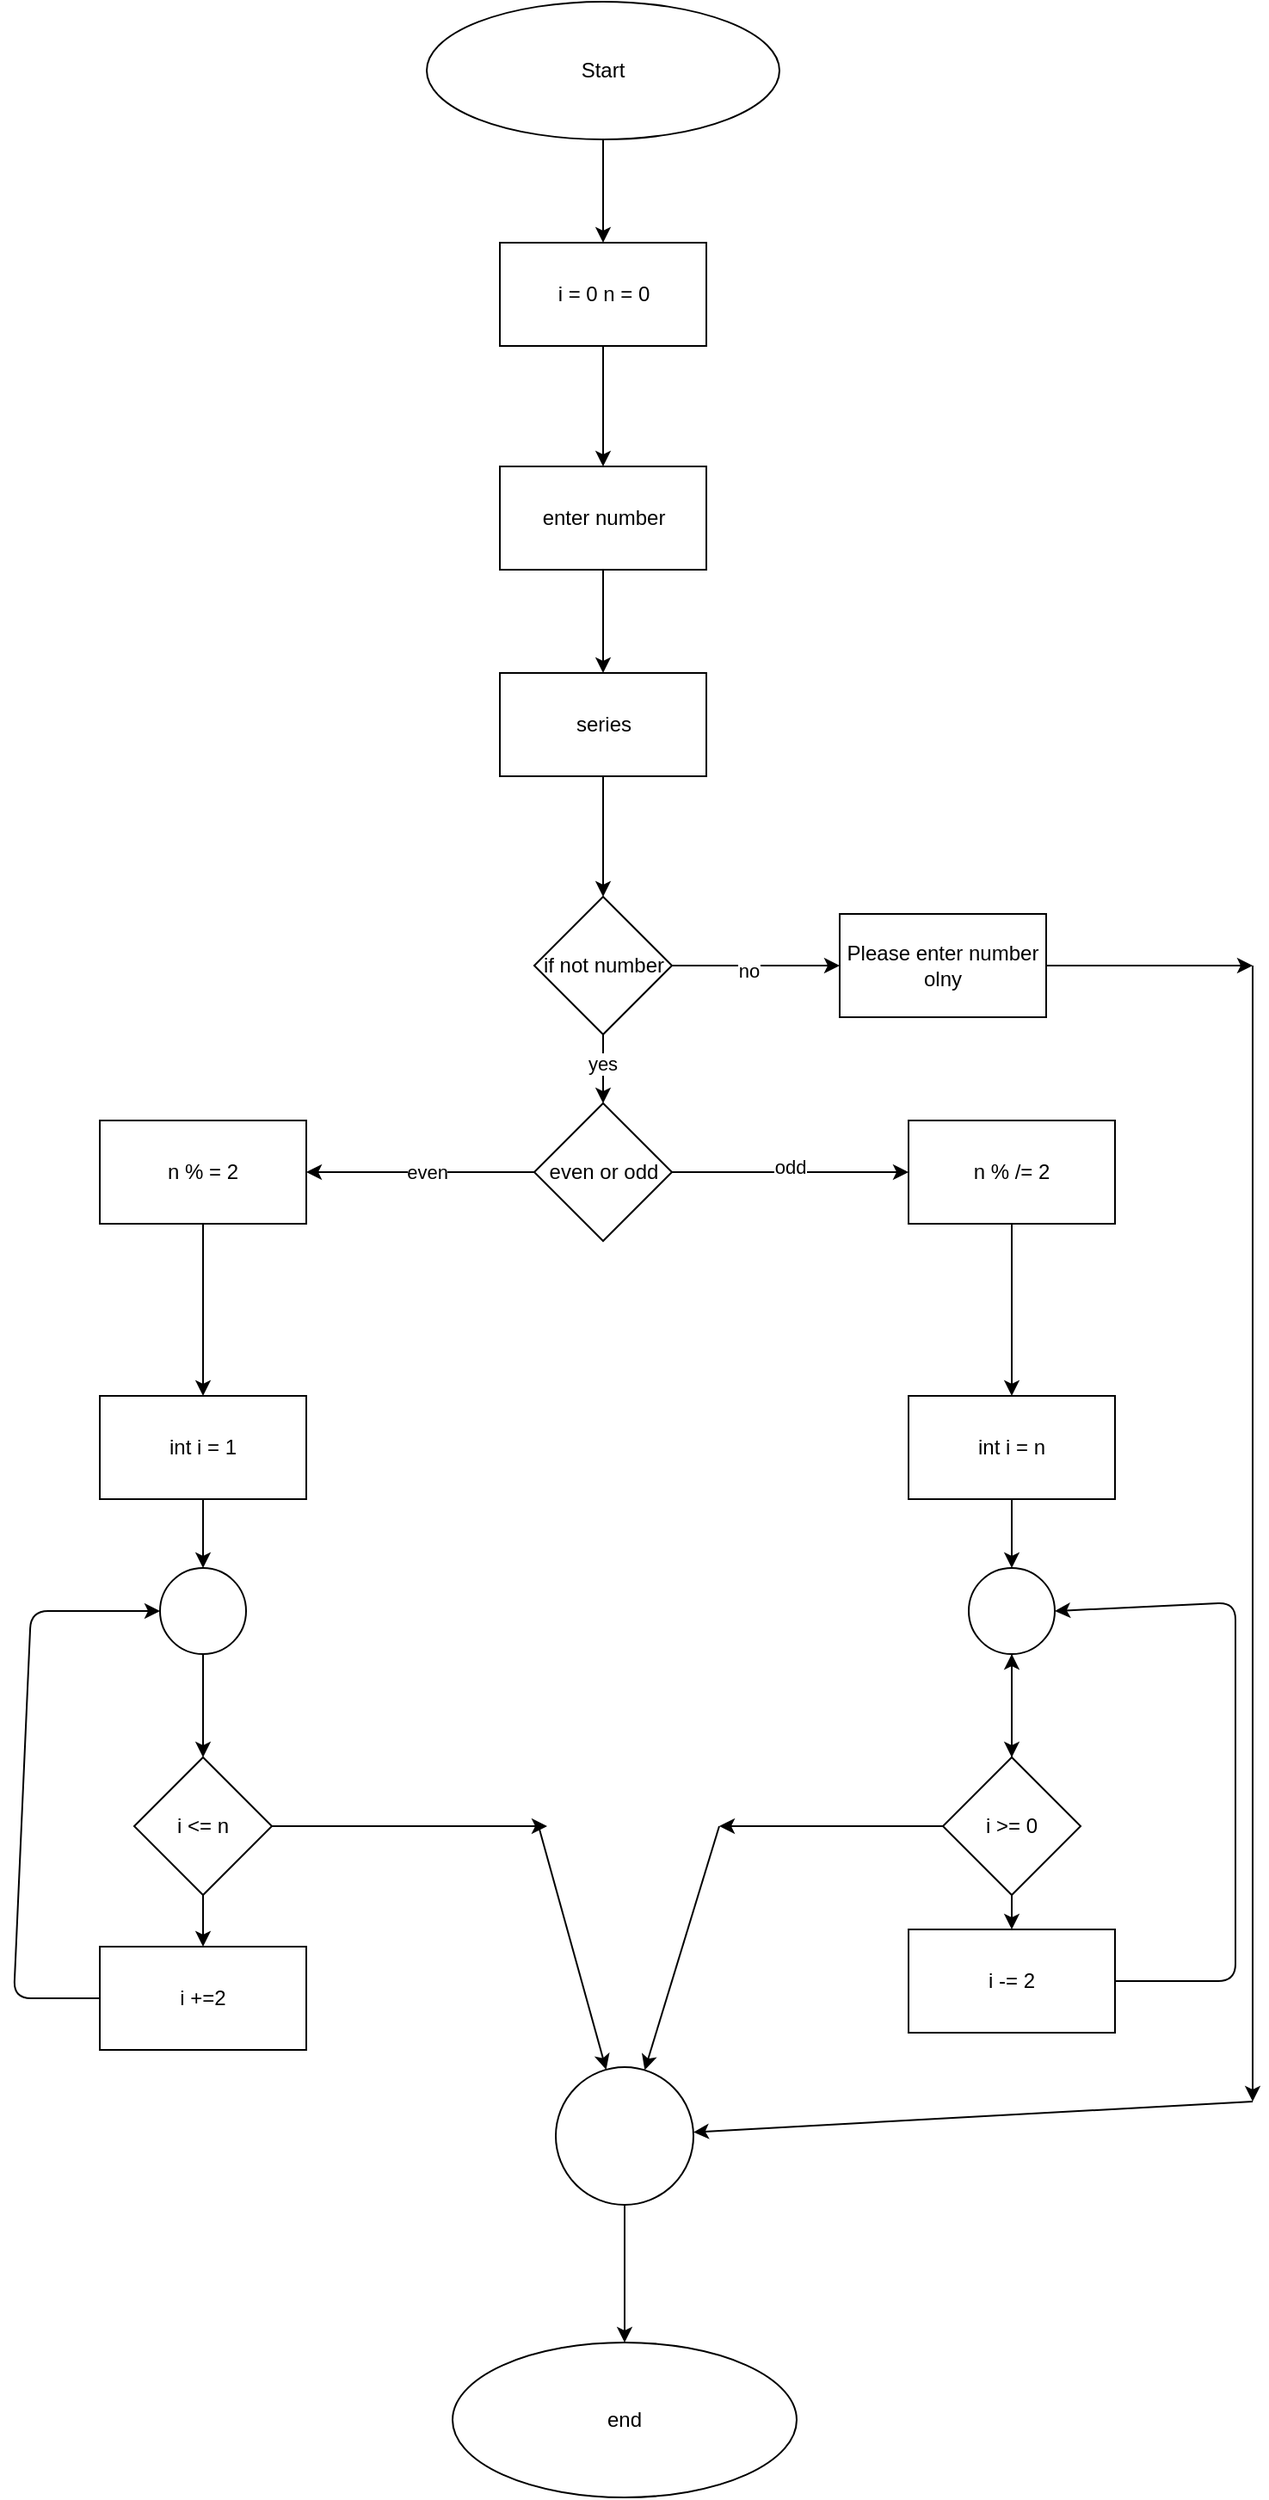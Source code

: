 <mxfile>
    <diagram id="mFd_S09Y4g0HvjqEEPVY" name="Page-1">
        <mxGraphModel dx="1975" dy="1431" grid="1" gridSize="10" guides="1" tooltips="1" connect="1" arrows="1" fold="1" page="1" pageScale="1" pageWidth="850" pageHeight="1100" math="0" shadow="0">
            <root>
                <mxCell id="0"/>
                <mxCell id="1" parent="0"/>
                <mxCell id="3" style="edgeStyle=none;html=1;" edge="1" parent="1" source="2" target="4">
                    <mxGeometry relative="1" as="geometry">
                        <mxPoint x="412.5" y="220" as="targetPoint"/>
                    </mxGeometry>
                </mxCell>
                <mxCell id="2" value="Start" style="ellipse;whiteSpace=wrap;html=1;" vertex="1" parent="1">
                    <mxGeometry x="310" y="40" width="205" height="80" as="geometry"/>
                </mxCell>
                <mxCell id="6" style="edgeStyle=none;html=1;entryX=0.5;entryY=0;entryDx=0;entryDy=0;" edge="1" parent="1" source="4" target="5">
                    <mxGeometry relative="1" as="geometry"/>
                </mxCell>
                <mxCell id="4" value="i = 0 n = 0" style="rounded=0;whiteSpace=wrap;html=1;" vertex="1" parent="1">
                    <mxGeometry x="352.5" y="180" width="120" height="60" as="geometry"/>
                </mxCell>
                <mxCell id="7" style="edgeStyle=none;html=1;" edge="1" parent="1" source="5" target="8">
                    <mxGeometry relative="1" as="geometry">
                        <mxPoint x="412.5" y="460" as="targetPoint"/>
                    </mxGeometry>
                </mxCell>
                <mxCell id="5" value="enter number" style="rounded=0;whiteSpace=wrap;html=1;" vertex="1" parent="1">
                    <mxGeometry x="352.5" y="310" width="120" height="60" as="geometry"/>
                </mxCell>
                <mxCell id="10" style="edgeStyle=none;html=1;entryX=0.5;entryY=0;entryDx=0;entryDy=0;" edge="1" parent="1" source="8" target="9">
                    <mxGeometry relative="1" as="geometry"/>
                </mxCell>
                <mxCell id="8" value="series" style="rounded=0;whiteSpace=wrap;html=1;" vertex="1" parent="1">
                    <mxGeometry x="352.5" y="430" width="120" height="60" as="geometry"/>
                </mxCell>
                <mxCell id="11" style="edgeStyle=none;html=1;" edge="1" parent="1" source="9" target="14">
                    <mxGeometry relative="1" as="geometry">
                        <mxPoint x="610" y="600" as="targetPoint"/>
                    </mxGeometry>
                </mxCell>
                <mxCell id="60" value="no" style="edgeLabel;html=1;align=center;verticalAlign=middle;resizable=0;points=[];" vertex="1" connectable="0" parent="11">
                    <mxGeometry x="-0.108" y="-3" relative="1" as="geometry">
                        <mxPoint x="1" as="offset"/>
                    </mxGeometry>
                </mxCell>
                <mxCell id="15" style="edgeStyle=none;html=1;" edge="1" parent="1" source="9" target="16">
                    <mxGeometry relative="1" as="geometry">
                        <mxPoint x="412.5" y="720" as="targetPoint"/>
                    </mxGeometry>
                </mxCell>
                <mxCell id="61" value="yes" style="edgeLabel;html=1;align=center;verticalAlign=middle;resizable=0;points=[];" vertex="1" connectable="0" parent="15">
                    <mxGeometry x="-0.15" y="-1" relative="1" as="geometry">
                        <mxPoint as="offset"/>
                    </mxGeometry>
                </mxCell>
                <mxCell id="9" value="if not number" style="rhombus;whiteSpace=wrap;html=1;" vertex="1" parent="1">
                    <mxGeometry x="372.5" y="560" width="80" height="80" as="geometry"/>
                </mxCell>
                <mxCell id="41" style="edgeStyle=none;html=1;" edge="1" parent="1" source="14">
                    <mxGeometry relative="1" as="geometry">
                        <mxPoint x="790" y="600" as="targetPoint"/>
                    </mxGeometry>
                </mxCell>
                <mxCell id="14" value="Please enter number olny" style="rounded=0;whiteSpace=wrap;html=1;" vertex="1" parent="1">
                    <mxGeometry x="550" y="570" width="120" height="60" as="geometry"/>
                </mxCell>
                <mxCell id="17" style="edgeStyle=none;html=1;" edge="1" parent="1" source="16">
                    <mxGeometry relative="1" as="geometry">
                        <mxPoint x="590" y="720" as="targetPoint"/>
                    </mxGeometry>
                </mxCell>
                <mxCell id="18" value="odd" style="edgeLabel;html=1;align=center;verticalAlign=middle;resizable=0;points=[];" vertex="1" connectable="0" parent="17">
                    <mxGeometry x="-0.018" y="3" relative="1" as="geometry">
                        <mxPoint x="1" as="offset"/>
                    </mxGeometry>
                </mxCell>
                <mxCell id="19" style="edgeStyle=none;html=1;" edge="1" parent="1" source="16">
                    <mxGeometry relative="1" as="geometry">
                        <mxPoint x="240" y="720" as="targetPoint"/>
                    </mxGeometry>
                </mxCell>
                <mxCell id="20" value="even" style="edgeLabel;html=1;align=center;verticalAlign=middle;resizable=0;points=[];" vertex="1" connectable="0" parent="19">
                    <mxGeometry x="-0.042" relative="1" as="geometry">
                        <mxPoint x="1" as="offset"/>
                    </mxGeometry>
                </mxCell>
                <mxCell id="16" value="even or odd" style="rhombus;whiteSpace=wrap;html=1;" vertex="1" parent="1">
                    <mxGeometry x="372.5" y="680" width="80" height="80" as="geometry"/>
                </mxCell>
                <mxCell id="22" style="edgeStyle=none;html=1;" edge="1" parent="1" source="21">
                    <mxGeometry relative="1" as="geometry">
                        <mxPoint x="180" y="850" as="targetPoint"/>
                    </mxGeometry>
                </mxCell>
                <mxCell id="21" value="n % = 2" style="rounded=0;whiteSpace=wrap;html=1;" vertex="1" parent="1">
                    <mxGeometry x="120" y="690" width="120" height="60" as="geometry"/>
                </mxCell>
                <mxCell id="25" style="edgeStyle=none;html=1;entryX=0.5;entryY=0;entryDx=0;entryDy=0;" edge="1" parent="1" source="23" target="24">
                    <mxGeometry relative="1" as="geometry"/>
                </mxCell>
                <mxCell id="23" value="int i = 1" style="rounded=0;whiteSpace=wrap;html=1;" vertex="1" parent="1">
                    <mxGeometry x="120" y="850" width="120" height="60" as="geometry"/>
                </mxCell>
                <mxCell id="27" style="edgeStyle=none;html=1;entryX=0.5;entryY=0;entryDx=0;entryDy=0;" edge="1" parent="1" source="24" target="26">
                    <mxGeometry relative="1" as="geometry"/>
                </mxCell>
                <mxCell id="24" value="" style="ellipse;whiteSpace=wrap;html=1;aspect=fixed;" vertex="1" parent="1">
                    <mxGeometry x="155" y="950" width="50" height="50" as="geometry"/>
                </mxCell>
                <mxCell id="28" style="edgeStyle=none;html=1;" edge="1" parent="1" source="26" target="31">
                    <mxGeometry relative="1" as="geometry">
                        <mxPoint x="180" y="1200" as="targetPoint"/>
                    </mxGeometry>
                </mxCell>
                <mxCell id="63" style="edgeStyle=none;html=1;" edge="1" parent="1" source="26">
                    <mxGeometry relative="1" as="geometry">
                        <mxPoint x="380" y="1100" as="targetPoint"/>
                    </mxGeometry>
                </mxCell>
                <mxCell id="26" value="i &amp;lt;= n" style="rhombus;whiteSpace=wrap;html=1;" vertex="1" parent="1">
                    <mxGeometry x="140" y="1060" width="80" height="80" as="geometry"/>
                </mxCell>
                <mxCell id="34" style="edgeStyle=none;html=1;exitX=0;exitY=0.5;exitDx=0;exitDy=0;entryX=0;entryY=0.5;entryDx=0;entryDy=0;" edge="1" parent="1" source="31" target="24">
                    <mxGeometry relative="1" as="geometry">
                        <Array as="points">
                            <mxPoint x="70" y="1200"/>
                            <mxPoint x="80" y="975"/>
                        </Array>
                    </mxGeometry>
                </mxCell>
                <mxCell id="31" value="i +=2" style="rounded=0;whiteSpace=wrap;html=1;" vertex="1" parent="1">
                    <mxGeometry x="120" y="1170" width="120" height="60" as="geometry"/>
                </mxCell>
                <mxCell id="54" style="edgeStyle=none;html=1;entryX=0.5;entryY=0;entryDx=0;entryDy=0;" edge="1" parent="1" source="35" target="67">
                    <mxGeometry relative="1" as="geometry">
                        <mxPoint x="460" y="1350" as="targetPoint"/>
                    </mxGeometry>
                </mxCell>
                <mxCell id="35" value="" style="ellipse;whiteSpace=wrap;html=1;aspect=fixed;" vertex="1" parent="1">
                    <mxGeometry x="385" y="1240" width="80" height="80" as="geometry"/>
                </mxCell>
                <mxCell id="40" style="edgeStyle=none;html=1;entryX=0.5;entryY=0;entryDx=0;entryDy=0;" edge="1" parent="1" source="38" target="39">
                    <mxGeometry relative="1" as="geometry"/>
                </mxCell>
                <mxCell id="38" value="n % /= 2" style="rounded=0;whiteSpace=wrap;html=1;" vertex="1" parent="1">
                    <mxGeometry x="590" y="690" width="120" height="60" as="geometry"/>
                </mxCell>
                <mxCell id="47" style="edgeStyle=none;html=1;entryX=0.5;entryY=0;entryDx=0;entryDy=0;" edge="1" parent="1" source="39" target="46">
                    <mxGeometry relative="1" as="geometry"/>
                </mxCell>
                <mxCell id="39" value="int i = n" style="rounded=0;whiteSpace=wrap;html=1;" vertex="1" parent="1">
                    <mxGeometry x="590" y="850" width="120" height="60" as="geometry"/>
                </mxCell>
                <mxCell id="43" value="" style="endArrow=classic;html=1;" edge="1" parent="1">
                    <mxGeometry width="50" height="50" relative="1" as="geometry">
                        <mxPoint x="790" y="600" as="sourcePoint"/>
                        <mxPoint x="790" y="1260" as="targetPoint"/>
                    </mxGeometry>
                </mxCell>
                <mxCell id="45" value="" style="endArrow=classic;html=1;" edge="1" parent="1" target="35">
                    <mxGeometry width="50" height="50" relative="1" as="geometry">
                        <mxPoint x="790" y="1260" as="sourcePoint"/>
                        <mxPoint x="840" y="1210" as="targetPoint"/>
                    </mxGeometry>
                </mxCell>
                <mxCell id="49" style="edgeStyle=none;html=1;entryX=0.5;entryY=0;entryDx=0;entryDy=0;" edge="1" parent="1" source="46" target="48">
                    <mxGeometry relative="1" as="geometry"/>
                </mxCell>
                <mxCell id="46" value="" style="ellipse;whiteSpace=wrap;html=1;aspect=fixed;" vertex="1" parent="1">
                    <mxGeometry x="625" y="950" width="50" height="50" as="geometry"/>
                </mxCell>
                <mxCell id="50" value="" style="edgeStyle=none;html=1;" edge="1" parent="1" source="48" target="46">
                    <mxGeometry relative="1" as="geometry"/>
                </mxCell>
                <mxCell id="51" style="edgeStyle=none;html=1;" edge="1" parent="1" source="48" target="52">
                    <mxGeometry relative="1" as="geometry">
                        <mxPoint x="650" y="1190" as="targetPoint"/>
                    </mxGeometry>
                </mxCell>
                <mxCell id="64" style="edgeStyle=none;html=1;" edge="1" parent="1" source="48">
                    <mxGeometry relative="1" as="geometry">
                        <mxPoint x="480" y="1100" as="targetPoint"/>
                    </mxGeometry>
                </mxCell>
                <mxCell id="48" value="i &amp;gt;= 0" style="rhombus;whiteSpace=wrap;html=1;" vertex="1" parent="1">
                    <mxGeometry x="610" y="1060" width="80" height="80" as="geometry"/>
                </mxCell>
                <mxCell id="59" style="edgeStyle=none;html=1;entryX=1;entryY=0.5;entryDx=0;entryDy=0;" edge="1" parent="1" source="52" target="46">
                    <mxGeometry relative="1" as="geometry">
                        <Array as="points">
                            <mxPoint x="780" y="1190"/>
                            <mxPoint x="780" y="970"/>
                        </Array>
                    </mxGeometry>
                </mxCell>
                <mxCell id="52" value="i -= 2" style="rounded=0;whiteSpace=wrap;html=1;" vertex="1" parent="1">
                    <mxGeometry x="590" y="1160" width="120" height="60" as="geometry"/>
                </mxCell>
                <mxCell id="65" value="" style="endArrow=classic;html=1;" edge="1" parent="1" target="35">
                    <mxGeometry width="50" height="50" relative="1" as="geometry">
                        <mxPoint x="480" y="1100" as="sourcePoint"/>
                        <mxPoint x="530" y="1050" as="targetPoint"/>
                    </mxGeometry>
                </mxCell>
                <mxCell id="66" value="" style="endArrow=classic;html=1;" edge="1" parent="1" target="35">
                    <mxGeometry width="50" height="50" relative="1" as="geometry">
                        <mxPoint x="375" y="1100" as="sourcePoint"/>
                        <mxPoint x="425" y="1050" as="targetPoint"/>
                    </mxGeometry>
                </mxCell>
                <mxCell id="67" value="end" style="ellipse;whiteSpace=wrap;html=1;" vertex="1" parent="1">
                    <mxGeometry x="325" y="1400" width="200" height="90" as="geometry"/>
                </mxCell>
            </root>
        </mxGraphModel>
    </diagram>
</mxfile>